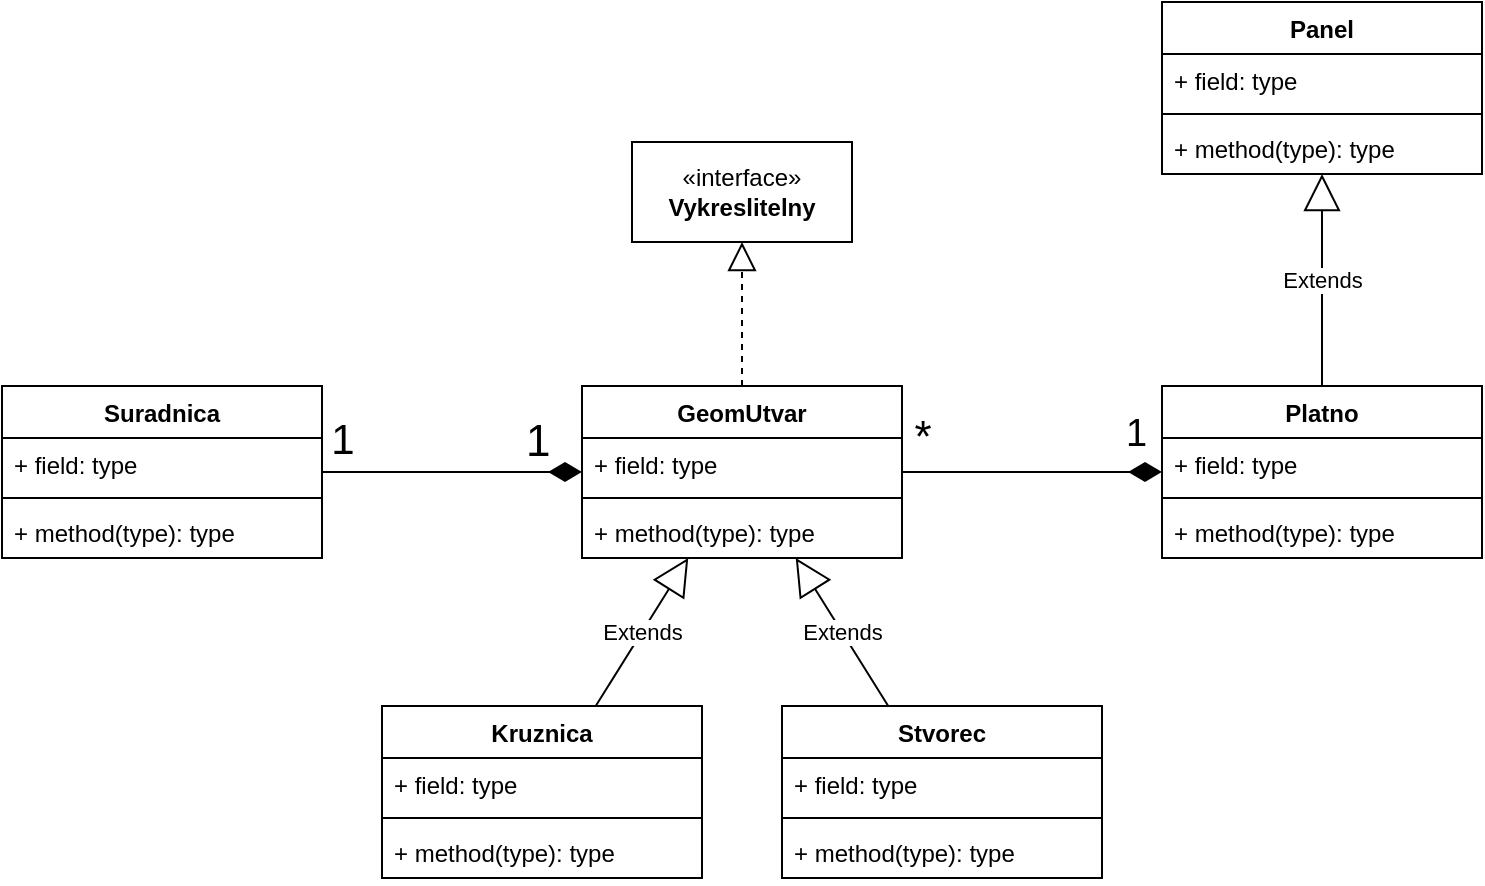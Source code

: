 <mxfile version="24.7.17">
  <diagram name="Page-1" id="u0SFzJxRLk0N9LZ3kh5i">
    <mxGraphModel dx="922" dy="473" grid="1" gridSize="10" guides="1" tooltips="1" connect="1" arrows="1" fold="1" page="1" pageScale="1" pageWidth="827" pageHeight="1169" math="0" shadow="0">
      <root>
        <mxCell id="0" />
        <mxCell id="1" parent="0" />
        <mxCell id="17baWcG5EYmCw4HmaBjO-1" value="GeomUtvar" style="swimlane;fontStyle=1;align=center;verticalAlign=top;childLayout=stackLayout;horizontal=1;startSize=26;horizontalStack=0;resizeParent=1;resizeParentMax=0;resizeLast=0;collapsible=1;marginBottom=0;whiteSpace=wrap;html=1;" vertex="1" parent="1">
          <mxGeometry x="350" y="482" width="160" height="86" as="geometry">
            <mxRectangle x="590" y="650" width="100" height="30" as="alternateBounds" />
          </mxGeometry>
        </mxCell>
        <mxCell id="17baWcG5EYmCw4HmaBjO-2" value="+ field: type" style="text;strokeColor=none;fillColor=none;align=left;verticalAlign=top;spacingLeft=4;spacingRight=4;overflow=hidden;rotatable=0;points=[[0,0.5],[1,0.5]];portConstraint=eastwest;whiteSpace=wrap;html=1;" vertex="1" parent="17baWcG5EYmCw4HmaBjO-1">
          <mxGeometry y="26" width="160" height="26" as="geometry" />
        </mxCell>
        <mxCell id="17baWcG5EYmCw4HmaBjO-3" value="" style="line;strokeWidth=1;fillColor=none;align=left;verticalAlign=middle;spacingTop=-1;spacingLeft=3;spacingRight=3;rotatable=0;labelPosition=right;points=[];portConstraint=eastwest;strokeColor=inherit;" vertex="1" parent="17baWcG5EYmCw4HmaBjO-1">
          <mxGeometry y="52" width="160" height="8" as="geometry" />
        </mxCell>
        <mxCell id="17baWcG5EYmCw4HmaBjO-4" value="+ method(type): type" style="text;strokeColor=none;fillColor=none;align=left;verticalAlign=top;spacingLeft=4;spacingRight=4;overflow=hidden;rotatable=0;points=[[0,0.5],[1,0.5]];portConstraint=eastwest;whiteSpace=wrap;html=1;" vertex="1" parent="17baWcG5EYmCw4HmaBjO-1">
          <mxGeometry y="60" width="160" height="26" as="geometry" />
        </mxCell>
        <mxCell id="17baWcG5EYmCw4HmaBjO-5" value="«interface»&lt;br&gt;&lt;b&gt;Vykreslitelny&lt;/b&gt;" style="html=1;whiteSpace=wrap;" vertex="1" parent="1">
          <mxGeometry x="375" y="360" width="110" height="50" as="geometry" />
        </mxCell>
        <mxCell id="17baWcG5EYmCw4HmaBjO-6" value="Suradnica" style="swimlane;fontStyle=1;align=center;verticalAlign=top;childLayout=stackLayout;horizontal=1;startSize=26;horizontalStack=0;resizeParent=1;resizeParentMax=0;resizeLast=0;collapsible=1;marginBottom=0;whiteSpace=wrap;html=1;" vertex="1" parent="1">
          <mxGeometry x="60" y="482" width="160" height="86" as="geometry" />
        </mxCell>
        <mxCell id="17baWcG5EYmCw4HmaBjO-7" value="+ field: type" style="text;strokeColor=none;fillColor=none;align=left;verticalAlign=top;spacingLeft=4;spacingRight=4;overflow=hidden;rotatable=0;points=[[0,0.5],[1,0.5]];portConstraint=eastwest;whiteSpace=wrap;html=1;" vertex="1" parent="17baWcG5EYmCw4HmaBjO-6">
          <mxGeometry y="26" width="160" height="26" as="geometry" />
        </mxCell>
        <mxCell id="17baWcG5EYmCw4HmaBjO-8" value="" style="line;strokeWidth=1;fillColor=none;align=left;verticalAlign=middle;spacingTop=-1;spacingLeft=3;spacingRight=3;rotatable=0;labelPosition=right;points=[];portConstraint=eastwest;strokeColor=inherit;" vertex="1" parent="17baWcG5EYmCw4HmaBjO-6">
          <mxGeometry y="52" width="160" height="8" as="geometry" />
        </mxCell>
        <mxCell id="17baWcG5EYmCw4HmaBjO-9" value="+ method(type): type" style="text;strokeColor=none;fillColor=none;align=left;verticalAlign=top;spacingLeft=4;spacingRight=4;overflow=hidden;rotatable=0;points=[[0,0.5],[1,0.5]];portConstraint=eastwest;whiteSpace=wrap;html=1;" vertex="1" parent="17baWcG5EYmCw4HmaBjO-6">
          <mxGeometry y="60" width="160" height="26" as="geometry" />
        </mxCell>
        <mxCell id="17baWcG5EYmCw4HmaBjO-10" value="Kruznica" style="swimlane;fontStyle=1;align=center;verticalAlign=top;childLayout=stackLayout;horizontal=1;startSize=26;horizontalStack=0;resizeParent=1;resizeParentMax=0;resizeLast=0;collapsible=1;marginBottom=0;whiteSpace=wrap;html=1;" vertex="1" parent="1">
          <mxGeometry x="250" y="642" width="160" height="86" as="geometry" />
        </mxCell>
        <mxCell id="17baWcG5EYmCw4HmaBjO-11" value="+ field: type" style="text;strokeColor=none;fillColor=none;align=left;verticalAlign=top;spacingLeft=4;spacingRight=4;overflow=hidden;rotatable=0;points=[[0,0.5],[1,0.5]];portConstraint=eastwest;whiteSpace=wrap;html=1;" vertex="1" parent="17baWcG5EYmCw4HmaBjO-10">
          <mxGeometry y="26" width="160" height="26" as="geometry" />
        </mxCell>
        <mxCell id="17baWcG5EYmCw4HmaBjO-12" value="" style="line;strokeWidth=1;fillColor=none;align=left;verticalAlign=middle;spacingTop=-1;spacingLeft=3;spacingRight=3;rotatable=0;labelPosition=right;points=[];portConstraint=eastwest;strokeColor=inherit;" vertex="1" parent="17baWcG5EYmCw4HmaBjO-10">
          <mxGeometry y="52" width="160" height="8" as="geometry" />
        </mxCell>
        <mxCell id="17baWcG5EYmCw4HmaBjO-13" value="+ method(type): type" style="text;strokeColor=none;fillColor=none;align=left;verticalAlign=top;spacingLeft=4;spacingRight=4;overflow=hidden;rotatable=0;points=[[0,0.5],[1,0.5]];portConstraint=eastwest;whiteSpace=wrap;html=1;" vertex="1" parent="17baWcG5EYmCw4HmaBjO-10">
          <mxGeometry y="60" width="160" height="26" as="geometry" />
        </mxCell>
        <mxCell id="17baWcG5EYmCw4HmaBjO-14" value="Stvorec" style="swimlane;fontStyle=1;align=center;verticalAlign=top;childLayout=stackLayout;horizontal=1;startSize=26;horizontalStack=0;resizeParent=1;resizeParentMax=0;resizeLast=0;collapsible=1;marginBottom=0;whiteSpace=wrap;html=1;" vertex="1" parent="1">
          <mxGeometry x="450" y="642" width="160" height="86" as="geometry" />
        </mxCell>
        <mxCell id="17baWcG5EYmCw4HmaBjO-15" value="+ field: type" style="text;strokeColor=none;fillColor=none;align=left;verticalAlign=top;spacingLeft=4;spacingRight=4;overflow=hidden;rotatable=0;points=[[0,0.5],[1,0.5]];portConstraint=eastwest;whiteSpace=wrap;html=1;" vertex="1" parent="17baWcG5EYmCw4HmaBjO-14">
          <mxGeometry y="26" width="160" height="26" as="geometry" />
        </mxCell>
        <mxCell id="17baWcG5EYmCw4HmaBjO-16" value="" style="line;strokeWidth=1;fillColor=none;align=left;verticalAlign=middle;spacingTop=-1;spacingLeft=3;spacingRight=3;rotatable=0;labelPosition=right;points=[];portConstraint=eastwest;strokeColor=inherit;" vertex="1" parent="17baWcG5EYmCw4HmaBjO-14">
          <mxGeometry y="52" width="160" height="8" as="geometry" />
        </mxCell>
        <mxCell id="17baWcG5EYmCw4HmaBjO-17" value="+ method(type): type" style="text;strokeColor=none;fillColor=none;align=left;verticalAlign=top;spacingLeft=4;spacingRight=4;overflow=hidden;rotatable=0;points=[[0,0.5],[1,0.5]];portConstraint=eastwest;whiteSpace=wrap;html=1;" vertex="1" parent="17baWcG5EYmCw4HmaBjO-14">
          <mxGeometry y="60" width="160" height="26" as="geometry" />
        </mxCell>
        <mxCell id="17baWcG5EYmCw4HmaBjO-18" value="Panel" style="swimlane;fontStyle=1;align=center;verticalAlign=top;childLayout=stackLayout;horizontal=1;startSize=26;horizontalStack=0;resizeParent=1;resizeParentMax=0;resizeLast=0;collapsible=1;marginBottom=0;whiteSpace=wrap;html=1;" vertex="1" parent="1">
          <mxGeometry x="640" y="290" width="160" height="86" as="geometry" />
        </mxCell>
        <mxCell id="17baWcG5EYmCw4HmaBjO-19" value="+ field: type" style="text;strokeColor=none;fillColor=none;align=left;verticalAlign=top;spacingLeft=4;spacingRight=4;overflow=hidden;rotatable=0;points=[[0,0.5],[1,0.5]];portConstraint=eastwest;whiteSpace=wrap;html=1;" vertex="1" parent="17baWcG5EYmCw4HmaBjO-18">
          <mxGeometry y="26" width="160" height="26" as="geometry" />
        </mxCell>
        <mxCell id="17baWcG5EYmCw4HmaBjO-20" value="" style="line;strokeWidth=1;fillColor=none;align=left;verticalAlign=middle;spacingTop=-1;spacingLeft=3;spacingRight=3;rotatable=0;labelPosition=right;points=[];portConstraint=eastwest;strokeColor=inherit;" vertex="1" parent="17baWcG5EYmCw4HmaBjO-18">
          <mxGeometry y="52" width="160" height="8" as="geometry" />
        </mxCell>
        <mxCell id="17baWcG5EYmCw4HmaBjO-21" value="+ method(type): type" style="text;strokeColor=none;fillColor=none;align=left;verticalAlign=top;spacingLeft=4;spacingRight=4;overflow=hidden;rotatable=0;points=[[0,0.5],[1,0.5]];portConstraint=eastwest;whiteSpace=wrap;html=1;" vertex="1" parent="17baWcG5EYmCw4HmaBjO-18">
          <mxGeometry y="60" width="160" height="26" as="geometry" />
        </mxCell>
        <mxCell id="17baWcG5EYmCw4HmaBjO-22" value="&lt;div&gt;Platno&lt;/div&gt;&lt;div&gt;&lt;br&gt;&lt;/div&gt;" style="swimlane;fontStyle=1;align=center;verticalAlign=top;childLayout=stackLayout;horizontal=1;startSize=26;horizontalStack=0;resizeParent=1;resizeParentMax=0;resizeLast=0;collapsible=1;marginBottom=0;whiteSpace=wrap;html=1;" vertex="1" parent="1">
          <mxGeometry x="640" y="482" width="160" height="86" as="geometry" />
        </mxCell>
        <mxCell id="17baWcG5EYmCw4HmaBjO-23" value="+ field: type" style="text;strokeColor=none;fillColor=none;align=left;verticalAlign=top;spacingLeft=4;spacingRight=4;overflow=hidden;rotatable=0;points=[[0,0.5],[1,0.5]];portConstraint=eastwest;whiteSpace=wrap;html=1;" vertex="1" parent="17baWcG5EYmCw4HmaBjO-22">
          <mxGeometry y="26" width="160" height="26" as="geometry" />
        </mxCell>
        <mxCell id="17baWcG5EYmCw4HmaBjO-24" value="" style="line;strokeWidth=1;fillColor=none;align=left;verticalAlign=middle;spacingTop=-1;spacingLeft=3;spacingRight=3;rotatable=0;labelPosition=right;points=[];portConstraint=eastwest;strokeColor=inherit;" vertex="1" parent="17baWcG5EYmCw4HmaBjO-22">
          <mxGeometry y="52" width="160" height="8" as="geometry" />
        </mxCell>
        <mxCell id="17baWcG5EYmCw4HmaBjO-25" value="+ method(type): type" style="text;strokeColor=none;fillColor=none;align=left;verticalAlign=top;spacingLeft=4;spacingRight=4;overflow=hidden;rotatable=0;points=[[0,0.5],[1,0.5]];portConstraint=eastwest;whiteSpace=wrap;html=1;" vertex="1" parent="17baWcG5EYmCw4HmaBjO-22">
          <mxGeometry y="60" width="160" height="26" as="geometry" />
        </mxCell>
        <mxCell id="17baWcG5EYmCw4HmaBjO-28" value="Extends" style="endArrow=block;endSize=16;endFill=0;html=1;rounded=0;" edge="1" parent="1" source="17baWcG5EYmCw4HmaBjO-14" target="17baWcG5EYmCw4HmaBjO-1">
          <mxGeometry width="160" relative="1" as="geometry">
            <mxPoint x="240" y="172" as="sourcePoint" />
            <mxPoint x="400" y="172" as="targetPoint" />
          </mxGeometry>
        </mxCell>
        <mxCell id="17baWcG5EYmCw4HmaBjO-29" value="Extends" style="endArrow=block;endSize=16;endFill=0;html=1;rounded=0;" edge="1" parent="1" source="17baWcG5EYmCw4HmaBjO-10" target="17baWcG5EYmCw4HmaBjO-1">
          <mxGeometry width="160" relative="1" as="geometry">
            <mxPoint x="240" y="212" as="sourcePoint" />
            <mxPoint x="400" y="212" as="targetPoint" />
          </mxGeometry>
        </mxCell>
        <mxCell id="17baWcG5EYmCw4HmaBjO-30" value="" style="endArrow=block;dashed=1;endFill=0;endSize=12;html=1;rounded=0;" edge="1" parent="1" source="17baWcG5EYmCw4HmaBjO-1" target="17baWcG5EYmCw4HmaBjO-5">
          <mxGeometry width="160" relative="1" as="geometry">
            <mxPoint x="250" y="452" as="sourcePoint" />
            <mxPoint x="410" y="452" as="targetPoint" />
          </mxGeometry>
        </mxCell>
        <mxCell id="17baWcG5EYmCw4HmaBjO-31" value="Extends" style="endArrow=block;endSize=16;endFill=0;html=1;rounded=0;" edge="1" parent="1" source="17baWcG5EYmCw4HmaBjO-22" target="17baWcG5EYmCw4HmaBjO-18">
          <mxGeometry width="160" relative="1" as="geometry">
            <mxPoint x="430" y="500" as="sourcePoint" />
            <mxPoint x="590" y="500" as="targetPoint" />
          </mxGeometry>
        </mxCell>
        <mxCell id="17baWcG5EYmCw4HmaBjO-33" value="1" style="endArrow=none;html=1;endSize=12;startArrow=diamondThin;startSize=14;startFill=1;edgeStyle=orthogonalEdgeStyle;align=left;verticalAlign=bottom;rounded=0;strokeColor=default;endFill=0;fontSize=22;" edge="1" parent="1" source="17baWcG5EYmCw4HmaBjO-1" target="17baWcG5EYmCw4HmaBjO-6">
          <mxGeometry x="-0.538" relative="1" as="geometry">
            <mxPoint x="380" y="470" as="sourcePoint" />
            <mxPoint x="540" y="470" as="targetPoint" />
            <mxPoint as="offset" />
          </mxGeometry>
        </mxCell>
        <mxCell id="17baWcG5EYmCw4HmaBjO-35" value="1" style="edgeLabel;html=1;align=center;verticalAlign=middle;resizable=0;points=[];fontSize=21;" vertex="1" connectable="0" parent="17baWcG5EYmCw4HmaBjO-33">
          <mxGeometry x="0.692" y="-1" relative="1" as="geometry">
            <mxPoint x="-10" y="-16" as="offset" />
          </mxGeometry>
        </mxCell>
        <mxCell id="17baWcG5EYmCw4HmaBjO-34" value="1" style="endArrow=none;html=1;endSize=12;startArrow=diamondThin;startSize=14;startFill=1;edgeStyle=orthogonalEdgeStyle;align=left;verticalAlign=bottom;rounded=0;endFill=0;fontSize=19;" edge="1" parent="1" source="17baWcG5EYmCw4HmaBjO-22" target="17baWcG5EYmCw4HmaBjO-1">
          <mxGeometry x="-0.692" y="-5" relative="1" as="geometry">
            <mxPoint x="600" y="450" as="sourcePoint" />
            <mxPoint x="650" y="430" as="targetPoint" />
            <mxPoint as="offset" />
          </mxGeometry>
        </mxCell>
        <mxCell id="17baWcG5EYmCw4HmaBjO-38" value="*" style="edgeLabel;html=1;align=center;verticalAlign=middle;resizable=0;points=[];fontSize=22;" vertex="1" connectable="0" parent="17baWcG5EYmCw4HmaBjO-34">
          <mxGeometry x="0.708" y="-2" relative="1" as="geometry">
            <mxPoint x="-9" y="-15" as="offset" />
          </mxGeometry>
        </mxCell>
      </root>
    </mxGraphModel>
  </diagram>
</mxfile>
